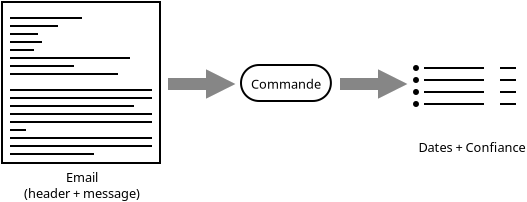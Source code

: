 <?xml version="1.0" encoding="UTF-8"?>
<dia:diagram xmlns:dia="http://www.lysator.liu.se/~alla/dia/">
  <dia:layer name="Arrière-plan" visible="true" active="true">
    <dia:object type="UML - Activity" version="0" id="O0">
      <dia:attribute name="obj_pos">
        <dia:point val="15.45,4.65"/>
      </dia:attribute>
      <dia:attribute name="obj_bb">
        <dia:rectangle val="15.4,4.6;20.185,6.5"/>
      </dia:attribute>
      <dia:attribute name="meta">
        <dia:composite type="dict"/>
      </dia:attribute>
      <dia:attribute name="elem_corner">
        <dia:point val="15.45,4.65"/>
      </dia:attribute>
      <dia:attribute name="elem_width">
        <dia:real val="4.685"/>
      </dia:attribute>
      <dia:attribute name="elem_height">
        <dia:real val="1.8"/>
      </dia:attribute>
      <dia:attribute name="line_colour">
        <dia:color val="#000000"/>
      </dia:attribute>
      <dia:attribute name="fill_colour">
        <dia:color val="#ffffff"/>
      </dia:attribute>
      <dia:attribute name="text">
        <dia:composite type="text">
          <dia:attribute name="string">
            <dia:string>#Commande#</dia:string>
          </dia:attribute>
          <dia:attribute name="font">
            <dia:font family="sans" style="0" name="Helvetica"/>
          </dia:attribute>
          <dia:attribute name="height">
            <dia:real val="0.8"/>
          </dia:attribute>
          <dia:attribute name="pos">
            <dia:point val="17.793,5.745"/>
          </dia:attribute>
          <dia:attribute name="color">
            <dia:color val="#000000"/>
          </dia:attribute>
          <dia:attribute name="alignment">
            <dia:enum val="1"/>
          </dia:attribute>
        </dia:composite>
      </dia:attribute>
    </dia:object>
    <dia:group>
      <dia:object type="Standard - Box" version="0" id="O1">
        <dia:attribute name="obj_pos">
          <dia:point val="3.5,1.5"/>
        </dia:attribute>
        <dia:attribute name="obj_bb">
          <dia:rectangle val="3.45,1.45;11.45,9.6"/>
        </dia:attribute>
        <dia:attribute name="elem_corner">
          <dia:point val="3.5,1.5"/>
        </dia:attribute>
        <dia:attribute name="elem_width">
          <dia:real val="7.9"/>
        </dia:attribute>
        <dia:attribute name="elem_height">
          <dia:real val="8.05"/>
        </dia:attribute>
        <dia:attribute name="show_background">
          <dia:boolean val="true"/>
        </dia:attribute>
      </dia:object>
      <dia:object type="Standard - Line" version="0" id="O2">
        <dia:attribute name="obj_pos">
          <dia:point val="3.9,2.3"/>
        </dia:attribute>
        <dia:attribute name="obj_bb">
          <dia:rectangle val="3.85,2.25;7.55,2.35"/>
        </dia:attribute>
        <dia:attribute name="conn_endpoints">
          <dia:point val="3.9,2.3"/>
          <dia:point val="7.5,2.3"/>
        </dia:attribute>
        <dia:attribute name="numcp">
          <dia:int val="1"/>
        </dia:attribute>
      </dia:object>
      <dia:object type="Standard - Line" version="0" id="O3">
        <dia:attribute name="obj_pos">
          <dia:point val="3.9,2.7"/>
        </dia:attribute>
        <dia:attribute name="obj_bb">
          <dia:rectangle val="3.85,2.65;6.35,2.75"/>
        </dia:attribute>
        <dia:attribute name="conn_endpoints">
          <dia:point val="3.9,2.7"/>
          <dia:point val="6.3,2.7"/>
        </dia:attribute>
        <dia:attribute name="numcp">
          <dia:int val="1"/>
        </dia:attribute>
      </dia:object>
      <dia:object type="Standard - Line" version="0" id="O4">
        <dia:attribute name="obj_pos">
          <dia:point val="3.9,3.1"/>
        </dia:attribute>
        <dia:attribute name="obj_bb">
          <dia:rectangle val="3.85,3.05;5.35,3.15"/>
        </dia:attribute>
        <dia:attribute name="conn_endpoints">
          <dia:point val="3.9,3.1"/>
          <dia:point val="5.3,3.1"/>
        </dia:attribute>
        <dia:attribute name="numcp">
          <dia:int val="1"/>
        </dia:attribute>
      </dia:object>
      <dia:object type="Standard - Line" version="0" id="O5">
        <dia:attribute name="obj_pos">
          <dia:point val="3.9,3.5"/>
        </dia:attribute>
        <dia:attribute name="obj_bb">
          <dia:rectangle val="3.85,3.45;5.55,3.55"/>
        </dia:attribute>
        <dia:attribute name="conn_endpoints">
          <dia:point val="3.9,3.5"/>
          <dia:point val="5.5,3.5"/>
        </dia:attribute>
        <dia:attribute name="numcp">
          <dia:int val="1"/>
        </dia:attribute>
      </dia:object>
      <dia:object type="Standard - Line" version="0" id="O6">
        <dia:attribute name="obj_pos">
          <dia:point val="3.9,3.9"/>
        </dia:attribute>
        <dia:attribute name="obj_bb">
          <dia:rectangle val="3.85,3.85;5.15,3.95"/>
        </dia:attribute>
        <dia:attribute name="conn_endpoints">
          <dia:point val="3.9,3.9"/>
          <dia:point val="5.1,3.9"/>
        </dia:attribute>
        <dia:attribute name="numcp">
          <dia:int val="1"/>
        </dia:attribute>
      </dia:object>
      <dia:object type="Standard - Line" version="0" id="O7">
        <dia:attribute name="obj_pos">
          <dia:point val="3.9,4.3"/>
        </dia:attribute>
        <dia:attribute name="obj_bb">
          <dia:rectangle val="3.85,4.25;9.95,4.35"/>
        </dia:attribute>
        <dia:attribute name="conn_endpoints">
          <dia:point val="3.9,4.3"/>
          <dia:point val="9.9,4.3"/>
        </dia:attribute>
        <dia:attribute name="numcp">
          <dia:int val="1"/>
        </dia:attribute>
      </dia:object>
      <dia:object type="Standard - Line" version="0" id="O8">
        <dia:attribute name="obj_pos">
          <dia:point val="3.9,4.7"/>
        </dia:attribute>
        <dia:attribute name="obj_bb">
          <dia:rectangle val="3.85,4.65;7.15,4.75"/>
        </dia:attribute>
        <dia:attribute name="conn_endpoints">
          <dia:point val="3.9,4.7"/>
          <dia:point val="7.1,4.7"/>
        </dia:attribute>
        <dia:attribute name="numcp">
          <dia:int val="1"/>
        </dia:attribute>
      </dia:object>
      <dia:object type="Standard - Line" version="0" id="O9">
        <dia:attribute name="obj_pos">
          <dia:point val="3.9,5.1"/>
        </dia:attribute>
        <dia:attribute name="obj_bb">
          <dia:rectangle val="3.85,5.05;9.35,5.15"/>
        </dia:attribute>
        <dia:attribute name="conn_endpoints">
          <dia:point val="3.9,5.1"/>
          <dia:point val="9.3,5.1"/>
        </dia:attribute>
        <dia:attribute name="numcp">
          <dia:int val="1"/>
        </dia:attribute>
      </dia:object>
      <dia:object type="Standard - Line" version="0" id="O10">
        <dia:attribute name="obj_pos">
          <dia:point val="3.9,5.9"/>
        </dia:attribute>
        <dia:attribute name="obj_bb">
          <dia:rectangle val="3.85,5.85;11.05,5.95"/>
        </dia:attribute>
        <dia:attribute name="conn_endpoints">
          <dia:point val="3.9,5.9"/>
          <dia:point val="11,5.9"/>
        </dia:attribute>
        <dia:attribute name="numcp">
          <dia:int val="1"/>
        </dia:attribute>
      </dia:object>
      <dia:object type="Standard - Line" version="0" id="O11">
        <dia:attribute name="obj_pos">
          <dia:point val="3.9,6.3"/>
        </dia:attribute>
        <dia:attribute name="obj_bb">
          <dia:rectangle val="3.85,6.25;11.05,6.35"/>
        </dia:attribute>
        <dia:attribute name="conn_endpoints">
          <dia:point val="3.9,6.3"/>
          <dia:point val="11,6.3"/>
        </dia:attribute>
        <dia:attribute name="numcp">
          <dia:int val="1"/>
        </dia:attribute>
      </dia:object>
      <dia:object type="Standard - Line" version="0" id="O12">
        <dia:attribute name="obj_pos">
          <dia:point val="3.9,6.7"/>
        </dia:attribute>
        <dia:attribute name="obj_bb">
          <dia:rectangle val="3.85,6.65;10.15,6.75"/>
        </dia:attribute>
        <dia:attribute name="conn_endpoints">
          <dia:point val="3.9,6.7"/>
          <dia:point val="10.1,6.7"/>
        </dia:attribute>
        <dia:attribute name="numcp">
          <dia:int val="1"/>
        </dia:attribute>
      </dia:object>
      <dia:object type="Standard - Line" version="0" id="O13">
        <dia:attribute name="obj_pos">
          <dia:point val="3.9,7.1"/>
        </dia:attribute>
        <dia:attribute name="obj_bb">
          <dia:rectangle val="3.85,7.05;11.05,7.15"/>
        </dia:attribute>
        <dia:attribute name="conn_endpoints">
          <dia:point val="3.9,7.1"/>
          <dia:point val="11,7.1"/>
        </dia:attribute>
        <dia:attribute name="numcp">
          <dia:int val="1"/>
        </dia:attribute>
      </dia:object>
      <dia:object type="Standard - Line" version="0" id="O14">
        <dia:attribute name="obj_pos">
          <dia:point val="3.9,7.5"/>
        </dia:attribute>
        <dia:attribute name="obj_bb">
          <dia:rectangle val="3.85,7.45;11.05,7.55"/>
        </dia:attribute>
        <dia:attribute name="conn_endpoints">
          <dia:point val="3.9,7.5"/>
          <dia:point val="11,7.5"/>
        </dia:attribute>
        <dia:attribute name="numcp">
          <dia:int val="1"/>
        </dia:attribute>
      </dia:object>
      <dia:object type="Standard - Line" version="0" id="O15">
        <dia:attribute name="obj_pos">
          <dia:point val="3.9,7.9"/>
        </dia:attribute>
        <dia:attribute name="obj_bb">
          <dia:rectangle val="3.85,7.85;4.75,7.95"/>
        </dia:attribute>
        <dia:attribute name="conn_endpoints">
          <dia:point val="3.9,7.9"/>
          <dia:point val="4.7,7.9"/>
        </dia:attribute>
        <dia:attribute name="numcp">
          <dia:int val="1"/>
        </dia:attribute>
      </dia:object>
      <dia:object type="Standard - Line" version="0" id="O16">
        <dia:attribute name="obj_pos">
          <dia:point val="3.9,8.3"/>
        </dia:attribute>
        <dia:attribute name="obj_bb">
          <dia:rectangle val="3.85,8.25;11.05,8.35"/>
        </dia:attribute>
        <dia:attribute name="conn_endpoints">
          <dia:point val="3.9,8.3"/>
          <dia:point val="11,8.3"/>
        </dia:attribute>
        <dia:attribute name="numcp">
          <dia:int val="1"/>
        </dia:attribute>
      </dia:object>
      <dia:object type="Standard - Line" version="0" id="O17">
        <dia:attribute name="obj_pos">
          <dia:point val="3.9,8.7"/>
        </dia:attribute>
        <dia:attribute name="obj_bb">
          <dia:rectangle val="3.85,8.65;11.05,8.75"/>
        </dia:attribute>
        <dia:attribute name="conn_endpoints">
          <dia:point val="3.9,8.7"/>
          <dia:point val="11,8.7"/>
        </dia:attribute>
        <dia:attribute name="numcp">
          <dia:int val="1"/>
        </dia:attribute>
      </dia:object>
      <dia:object type="Standard - Line" version="0" id="O18">
        <dia:attribute name="obj_pos">
          <dia:point val="3.9,9.1"/>
        </dia:attribute>
        <dia:attribute name="obj_bb">
          <dia:rectangle val="3.85,9.05;8.15,9.15"/>
        </dia:attribute>
        <dia:attribute name="conn_endpoints">
          <dia:point val="3.9,9.1"/>
          <dia:point val="8.1,9.1"/>
        </dia:attribute>
        <dia:attribute name="numcp">
          <dia:int val="1"/>
        </dia:attribute>
      </dia:object>
    </dia:group>
    <dia:object type="Standard - Text" version="1" id="O19">
      <dia:attribute name="obj_pos">
        <dia:point val="7.5,10.5"/>
      </dia:attribute>
      <dia:attribute name="obj_bb">
        <dia:rectangle val="4.211,9.905;10.789,11.45"/>
      </dia:attribute>
      <dia:attribute name="text">
        <dia:composite type="text">
          <dia:attribute name="string">
            <dia:string>#Email
(header + message)#</dia:string>
          </dia:attribute>
          <dia:attribute name="font">
            <dia:font family="sans" style="0" name="Helvetica"/>
          </dia:attribute>
          <dia:attribute name="height">
            <dia:real val="0.8"/>
          </dia:attribute>
          <dia:attribute name="pos">
            <dia:point val="7.5,10.5"/>
          </dia:attribute>
          <dia:attribute name="color">
            <dia:color val="#000000"/>
          </dia:attribute>
          <dia:attribute name="alignment">
            <dia:enum val="1"/>
          </dia:attribute>
        </dia:composite>
      </dia:attribute>
      <dia:attribute name="valign">
        <dia:enum val="3"/>
      </dia:attribute>
    </dia:object>
    <dia:group>
      <dia:object type="Standard - Line" version="0" id="O20">
        <dia:attribute name="obj_pos">
          <dia:point val="24.6,4.8"/>
        </dia:attribute>
        <dia:attribute name="obj_bb">
          <dia:rectangle val="24.55,4.75;27.65,4.85"/>
        </dia:attribute>
        <dia:attribute name="conn_endpoints">
          <dia:point val="24.6,4.8"/>
          <dia:point val="27.6,4.8"/>
        </dia:attribute>
        <dia:attribute name="numcp">
          <dia:int val="1"/>
        </dia:attribute>
      </dia:object>
      <dia:object type="Standard - Line" version="0" id="O21">
        <dia:attribute name="obj_pos">
          <dia:point val="24.6,5.4"/>
        </dia:attribute>
        <dia:attribute name="obj_bb">
          <dia:rectangle val="24.55,5.35;27.65,5.45"/>
        </dia:attribute>
        <dia:attribute name="conn_endpoints">
          <dia:point val="24.6,5.4"/>
          <dia:point val="27.6,5.4"/>
        </dia:attribute>
        <dia:attribute name="numcp">
          <dia:int val="1"/>
        </dia:attribute>
      </dia:object>
      <dia:object type="Standard - Line" version="0" id="O22">
        <dia:attribute name="obj_pos">
          <dia:point val="24.6,6"/>
        </dia:attribute>
        <dia:attribute name="obj_bb">
          <dia:rectangle val="24.55,5.95;27.65,6.05"/>
        </dia:attribute>
        <dia:attribute name="conn_endpoints">
          <dia:point val="24.6,6"/>
          <dia:point val="27.6,6"/>
        </dia:attribute>
        <dia:attribute name="numcp">
          <dia:int val="1"/>
        </dia:attribute>
      </dia:object>
      <dia:object type="Standard - Line" version="0" id="O23">
        <dia:attribute name="obj_pos">
          <dia:point val="24.6,6.6"/>
        </dia:attribute>
        <dia:attribute name="obj_bb">
          <dia:rectangle val="24.55,6.55;27.65,6.65"/>
        </dia:attribute>
        <dia:attribute name="conn_endpoints">
          <dia:point val="24.6,6.6"/>
          <dia:point val="27.6,6.6"/>
        </dia:attribute>
        <dia:attribute name="numcp">
          <dia:int val="1"/>
        </dia:attribute>
      </dia:object>
      <dia:object type="Standard - Line" version="0" id="O24">
        <dia:attribute name="obj_pos">
          <dia:point val="28.4,4.8"/>
        </dia:attribute>
        <dia:attribute name="obj_bb">
          <dia:rectangle val="28.35,4.75;29.25,4.85"/>
        </dia:attribute>
        <dia:attribute name="conn_endpoints">
          <dia:point val="28.4,4.8"/>
          <dia:point val="29.2,4.8"/>
        </dia:attribute>
        <dia:attribute name="numcp">
          <dia:int val="1"/>
        </dia:attribute>
      </dia:object>
      <dia:object type="Standard - Line" version="0" id="O25">
        <dia:attribute name="obj_pos">
          <dia:point val="28.4,5.4"/>
        </dia:attribute>
        <dia:attribute name="obj_bb">
          <dia:rectangle val="28.35,5.35;29.25,5.45"/>
        </dia:attribute>
        <dia:attribute name="conn_endpoints">
          <dia:point val="28.4,5.4"/>
          <dia:point val="29.2,5.4"/>
        </dia:attribute>
        <dia:attribute name="numcp">
          <dia:int val="1"/>
        </dia:attribute>
      </dia:object>
      <dia:object type="Standard - Line" version="0" id="O26">
        <dia:attribute name="obj_pos">
          <dia:point val="28.4,6"/>
        </dia:attribute>
        <dia:attribute name="obj_bb">
          <dia:rectangle val="28.35,5.95;29.25,6.05"/>
        </dia:attribute>
        <dia:attribute name="conn_endpoints">
          <dia:point val="28.4,6"/>
          <dia:point val="29.2,6"/>
        </dia:attribute>
        <dia:attribute name="numcp">
          <dia:int val="1"/>
        </dia:attribute>
      </dia:object>
      <dia:object type="Standard - Line" version="0" id="O27">
        <dia:attribute name="obj_pos">
          <dia:point val="28.4,6.6"/>
        </dia:attribute>
        <dia:attribute name="obj_bb">
          <dia:rectangle val="28.35,6.55;29.25,6.65"/>
        </dia:attribute>
        <dia:attribute name="conn_endpoints">
          <dia:point val="28.4,6.6"/>
          <dia:point val="29.2,6.6"/>
        </dia:attribute>
        <dia:attribute name="numcp">
          <dia:int val="1"/>
        </dia:attribute>
      </dia:object>
    </dia:group>
    <dia:object type="Standard - Ellipse" version="0" id="O28">
      <dia:attribute name="obj_pos">
        <dia:point val="24.1,4.7"/>
      </dia:attribute>
      <dia:attribute name="obj_bb">
        <dia:rectangle val="24.05,4.65;24.35,4.95"/>
      </dia:attribute>
      <dia:attribute name="elem_corner">
        <dia:point val="24.1,4.7"/>
      </dia:attribute>
      <dia:attribute name="elem_width">
        <dia:real val="0.2"/>
      </dia:attribute>
      <dia:attribute name="elem_height">
        <dia:real val="0.2"/>
      </dia:attribute>
      <dia:attribute name="border_width">
        <dia:real val="0.1"/>
      </dia:attribute>
      <dia:attribute name="inner_color">
        <dia:color val="#000000"/>
      </dia:attribute>
    </dia:object>
    <dia:object type="Standard - Ellipse" version="0" id="O29">
      <dia:attribute name="obj_pos">
        <dia:point val="24.1,5.3"/>
      </dia:attribute>
      <dia:attribute name="obj_bb">
        <dia:rectangle val="24.05,5.25;24.35,5.55"/>
      </dia:attribute>
      <dia:attribute name="elem_corner">
        <dia:point val="24.1,5.3"/>
      </dia:attribute>
      <dia:attribute name="elem_width">
        <dia:real val="0.2"/>
      </dia:attribute>
      <dia:attribute name="elem_height">
        <dia:real val="0.2"/>
      </dia:attribute>
      <dia:attribute name="border_width">
        <dia:real val="0.1"/>
      </dia:attribute>
      <dia:attribute name="inner_color">
        <dia:color val="#000000"/>
      </dia:attribute>
    </dia:object>
    <dia:object type="Standard - Ellipse" version="0" id="O30">
      <dia:attribute name="obj_pos">
        <dia:point val="24.1,5.9"/>
      </dia:attribute>
      <dia:attribute name="obj_bb">
        <dia:rectangle val="24.05,5.85;24.35,6.15"/>
      </dia:attribute>
      <dia:attribute name="elem_corner">
        <dia:point val="24.1,5.9"/>
      </dia:attribute>
      <dia:attribute name="elem_width">
        <dia:real val="0.2"/>
      </dia:attribute>
      <dia:attribute name="elem_height">
        <dia:real val="0.2"/>
      </dia:attribute>
      <dia:attribute name="border_width">
        <dia:real val="0.1"/>
      </dia:attribute>
      <dia:attribute name="inner_color">
        <dia:color val="#000000"/>
      </dia:attribute>
    </dia:object>
    <dia:object type="Standard - Ellipse" version="0" id="O31">
      <dia:attribute name="obj_pos">
        <dia:point val="24.1,6.5"/>
      </dia:attribute>
      <dia:attribute name="obj_bb">
        <dia:rectangle val="24.05,6.45;24.35,6.75"/>
      </dia:attribute>
      <dia:attribute name="elem_corner">
        <dia:point val="24.1,6.5"/>
      </dia:attribute>
      <dia:attribute name="elem_width">
        <dia:real val="0.2"/>
      </dia:attribute>
      <dia:attribute name="elem_height">
        <dia:real val="0.2"/>
      </dia:attribute>
      <dia:attribute name="border_width">
        <dia:real val="0.1"/>
      </dia:attribute>
      <dia:attribute name="inner_color">
        <dia:color val="#000000"/>
      </dia:attribute>
    </dia:object>
    <dia:object type="Standard - Text" version="1" id="O32">
      <dia:attribute name="obj_pos">
        <dia:point val="27,9"/>
      </dia:attribute>
      <dia:attribute name="obj_bb">
        <dia:rectangle val="24.001,8.386;30.017,9.187"/>
      </dia:attribute>
      <dia:attribute name="text">
        <dia:composite type="text">
          <dia:attribute name="string">
            <dia:string>#Dates + Confiance#</dia:string>
          </dia:attribute>
          <dia:attribute name="font">
            <dia:font family="sans" style="0" name="Helvetica"/>
          </dia:attribute>
          <dia:attribute name="height">
            <dia:real val="0.8"/>
          </dia:attribute>
          <dia:attribute name="pos">
            <dia:point val="27,9"/>
          </dia:attribute>
          <dia:attribute name="color">
            <dia:color val="#000000"/>
          </dia:attribute>
          <dia:attribute name="alignment">
            <dia:enum val="1"/>
          </dia:attribute>
        </dia:composite>
      </dia:attribute>
      <dia:attribute name="valign">
        <dia:enum val="3"/>
      </dia:attribute>
    </dia:object>
    <dia:object type="Standard - Line" version="0" id="O33">
      <dia:attribute name="obj_pos">
        <dia:point val="11.8,5.6"/>
      </dia:attribute>
      <dia:attribute name="obj_bb">
        <dia:rectangle val="11.5,4.865;15.471,6.335"/>
      </dia:attribute>
      <dia:attribute name="conn_endpoints">
        <dia:point val="11.8,5.6"/>
        <dia:point val="14.8,5.6"/>
      </dia:attribute>
      <dia:attribute name="numcp">
        <dia:int val="1"/>
      </dia:attribute>
      <dia:attribute name="line_color">
        <dia:color val="#868686"/>
      </dia:attribute>
      <dia:attribute name="line_width">
        <dia:real val="0.6"/>
      </dia:attribute>
      <dia:attribute name="end_arrow">
        <dia:enum val="3"/>
      </dia:attribute>
      <dia:attribute name="end_arrow_length">
        <dia:real val="0.5"/>
      </dia:attribute>
      <dia:attribute name="end_arrow_width">
        <dia:real val="0.5"/>
      </dia:attribute>
    </dia:object>
    <dia:object type="Standard - Line" version="0" id="O34">
      <dia:attribute name="obj_pos">
        <dia:point val="20.4,5.6"/>
      </dia:attribute>
      <dia:attribute name="obj_bb">
        <dia:rectangle val="20.1,4.865;24.071,6.335"/>
      </dia:attribute>
      <dia:attribute name="conn_endpoints">
        <dia:point val="20.4,5.6"/>
        <dia:point val="23.4,5.6"/>
      </dia:attribute>
      <dia:attribute name="numcp">
        <dia:int val="1"/>
      </dia:attribute>
      <dia:attribute name="line_color">
        <dia:color val="#868686"/>
      </dia:attribute>
      <dia:attribute name="line_width">
        <dia:real val="0.6"/>
      </dia:attribute>
      <dia:attribute name="end_arrow">
        <dia:enum val="3"/>
      </dia:attribute>
      <dia:attribute name="end_arrow_length">
        <dia:real val="0.5"/>
      </dia:attribute>
      <dia:attribute name="end_arrow_width">
        <dia:real val="0.5"/>
      </dia:attribute>
    </dia:object>
  </dia:layer>
</dia:diagram>
